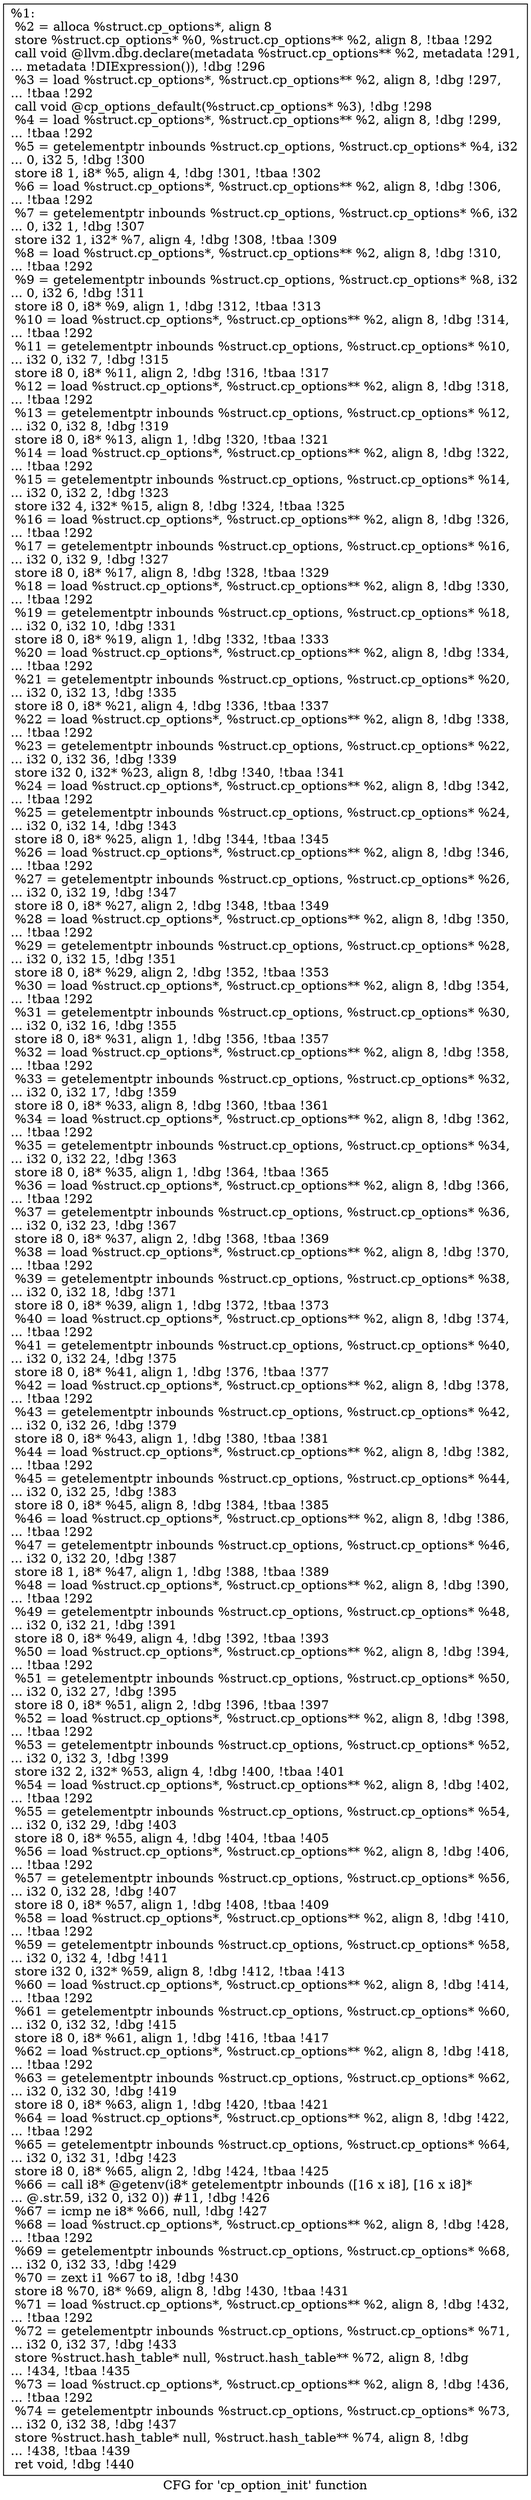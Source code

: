 digraph "CFG for 'cp_option_init' function" {
	label="CFG for 'cp_option_init' function";

	Node0x12554c0 [shape=record,label="{%1:\l  %2 = alloca %struct.cp_options*, align 8\l  store %struct.cp_options* %0, %struct.cp_options** %2, align 8, !tbaa !292\l  call void @llvm.dbg.declare(metadata %struct.cp_options** %2, metadata !291,\l... metadata !DIExpression()), !dbg !296\l  %3 = load %struct.cp_options*, %struct.cp_options** %2, align 8, !dbg !297,\l... !tbaa !292\l  call void @cp_options_default(%struct.cp_options* %3), !dbg !298\l  %4 = load %struct.cp_options*, %struct.cp_options** %2, align 8, !dbg !299,\l... !tbaa !292\l  %5 = getelementptr inbounds %struct.cp_options, %struct.cp_options* %4, i32\l... 0, i32 5, !dbg !300\l  store i8 1, i8* %5, align 4, !dbg !301, !tbaa !302\l  %6 = load %struct.cp_options*, %struct.cp_options** %2, align 8, !dbg !306,\l... !tbaa !292\l  %7 = getelementptr inbounds %struct.cp_options, %struct.cp_options* %6, i32\l... 0, i32 1, !dbg !307\l  store i32 1, i32* %7, align 4, !dbg !308, !tbaa !309\l  %8 = load %struct.cp_options*, %struct.cp_options** %2, align 8, !dbg !310,\l... !tbaa !292\l  %9 = getelementptr inbounds %struct.cp_options, %struct.cp_options* %8, i32\l... 0, i32 6, !dbg !311\l  store i8 0, i8* %9, align 1, !dbg !312, !tbaa !313\l  %10 = load %struct.cp_options*, %struct.cp_options** %2, align 8, !dbg !314,\l... !tbaa !292\l  %11 = getelementptr inbounds %struct.cp_options, %struct.cp_options* %10,\l... i32 0, i32 7, !dbg !315\l  store i8 0, i8* %11, align 2, !dbg !316, !tbaa !317\l  %12 = load %struct.cp_options*, %struct.cp_options** %2, align 8, !dbg !318,\l... !tbaa !292\l  %13 = getelementptr inbounds %struct.cp_options, %struct.cp_options* %12,\l... i32 0, i32 8, !dbg !319\l  store i8 0, i8* %13, align 1, !dbg !320, !tbaa !321\l  %14 = load %struct.cp_options*, %struct.cp_options** %2, align 8, !dbg !322,\l... !tbaa !292\l  %15 = getelementptr inbounds %struct.cp_options, %struct.cp_options* %14,\l... i32 0, i32 2, !dbg !323\l  store i32 4, i32* %15, align 8, !dbg !324, !tbaa !325\l  %16 = load %struct.cp_options*, %struct.cp_options** %2, align 8, !dbg !326,\l... !tbaa !292\l  %17 = getelementptr inbounds %struct.cp_options, %struct.cp_options* %16,\l... i32 0, i32 9, !dbg !327\l  store i8 0, i8* %17, align 8, !dbg !328, !tbaa !329\l  %18 = load %struct.cp_options*, %struct.cp_options** %2, align 8, !dbg !330,\l... !tbaa !292\l  %19 = getelementptr inbounds %struct.cp_options, %struct.cp_options* %18,\l... i32 0, i32 10, !dbg !331\l  store i8 0, i8* %19, align 1, !dbg !332, !tbaa !333\l  %20 = load %struct.cp_options*, %struct.cp_options** %2, align 8, !dbg !334,\l... !tbaa !292\l  %21 = getelementptr inbounds %struct.cp_options, %struct.cp_options* %20,\l... i32 0, i32 13, !dbg !335\l  store i8 0, i8* %21, align 4, !dbg !336, !tbaa !337\l  %22 = load %struct.cp_options*, %struct.cp_options** %2, align 8, !dbg !338,\l... !tbaa !292\l  %23 = getelementptr inbounds %struct.cp_options, %struct.cp_options* %22,\l... i32 0, i32 36, !dbg !339\l  store i32 0, i32* %23, align 8, !dbg !340, !tbaa !341\l  %24 = load %struct.cp_options*, %struct.cp_options** %2, align 8, !dbg !342,\l... !tbaa !292\l  %25 = getelementptr inbounds %struct.cp_options, %struct.cp_options* %24,\l... i32 0, i32 14, !dbg !343\l  store i8 0, i8* %25, align 1, !dbg !344, !tbaa !345\l  %26 = load %struct.cp_options*, %struct.cp_options** %2, align 8, !dbg !346,\l... !tbaa !292\l  %27 = getelementptr inbounds %struct.cp_options, %struct.cp_options* %26,\l... i32 0, i32 19, !dbg !347\l  store i8 0, i8* %27, align 2, !dbg !348, !tbaa !349\l  %28 = load %struct.cp_options*, %struct.cp_options** %2, align 8, !dbg !350,\l... !tbaa !292\l  %29 = getelementptr inbounds %struct.cp_options, %struct.cp_options* %28,\l... i32 0, i32 15, !dbg !351\l  store i8 0, i8* %29, align 2, !dbg !352, !tbaa !353\l  %30 = load %struct.cp_options*, %struct.cp_options** %2, align 8, !dbg !354,\l... !tbaa !292\l  %31 = getelementptr inbounds %struct.cp_options, %struct.cp_options* %30,\l... i32 0, i32 16, !dbg !355\l  store i8 0, i8* %31, align 1, !dbg !356, !tbaa !357\l  %32 = load %struct.cp_options*, %struct.cp_options** %2, align 8, !dbg !358,\l... !tbaa !292\l  %33 = getelementptr inbounds %struct.cp_options, %struct.cp_options* %32,\l... i32 0, i32 17, !dbg !359\l  store i8 0, i8* %33, align 8, !dbg !360, !tbaa !361\l  %34 = load %struct.cp_options*, %struct.cp_options** %2, align 8, !dbg !362,\l... !tbaa !292\l  %35 = getelementptr inbounds %struct.cp_options, %struct.cp_options* %34,\l... i32 0, i32 22, !dbg !363\l  store i8 0, i8* %35, align 1, !dbg !364, !tbaa !365\l  %36 = load %struct.cp_options*, %struct.cp_options** %2, align 8, !dbg !366,\l... !tbaa !292\l  %37 = getelementptr inbounds %struct.cp_options, %struct.cp_options* %36,\l... i32 0, i32 23, !dbg !367\l  store i8 0, i8* %37, align 2, !dbg !368, !tbaa !369\l  %38 = load %struct.cp_options*, %struct.cp_options** %2, align 8, !dbg !370,\l... !tbaa !292\l  %39 = getelementptr inbounds %struct.cp_options, %struct.cp_options* %38,\l... i32 0, i32 18, !dbg !371\l  store i8 0, i8* %39, align 1, !dbg !372, !tbaa !373\l  %40 = load %struct.cp_options*, %struct.cp_options** %2, align 8, !dbg !374,\l... !tbaa !292\l  %41 = getelementptr inbounds %struct.cp_options, %struct.cp_options* %40,\l... i32 0, i32 24, !dbg !375\l  store i8 0, i8* %41, align 1, !dbg !376, !tbaa !377\l  %42 = load %struct.cp_options*, %struct.cp_options** %2, align 8, !dbg !378,\l... !tbaa !292\l  %43 = getelementptr inbounds %struct.cp_options, %struct.cp_options* %42,\l... i32 0, i32 26, !dbg !379\l  store i8 0, i8* %43, align 1, !dbg !380, !tbaa !381\l  %44 = load %struct.cp_options*, %struct.cp_options** %2, align 8, !dbg !382,\l... !tbaa !292\l  %45 = getelementptr inbounds %struct.cp_options, %struct.cp_options* %44,\l... i32 0, i32 25, !dbg !383\l  store i8 0, i8* %45, align 8, !dbg !384, !tbaa !385\l  %46 = load %struct.cp_options*, %struct.cp_options** %2, align 8, !dbg !386,\l... !tbaa !292\l  %47 = getelementptr inbounds %struct.cp_options, %struct.cp_options* %46,\l... i32 0, i32 20, !dbg !387\l  store i8 1, i8* %47, align 1, !dbg !388, !tbaa !389\l  %48 = load %struct.cp_options*, %struct.cp_options** %2, align 8, !dbg !390,\l... !tbaa !292\l  %49 = getelementptr inbounds %struct.cp_options, %struct.cp_options* %48,\l... i32 0, i32 21, !dbg !391\l  store i8 0, i8* %49, align 4, !dbg !392, !tbaa !393\l  %50 = load %struct.cp_options*, %struct.cp_options** %2, align 8, !dbg !394,\l... !tbaa !292\l  %51 = getelementptr inbounds %struct.cp_options, %struct.cp_options* %50,\l... i32 0, i32 27, !dbg !395\l  store i8 0, i8* %51, align 2, !dbg !396, !tbaa !397\l  %52 = load %struct.cp_options*, %struct.cp_options** %2, align 8, !dbg !398,\l... !tbaa !292\l  %53 = getelementptr inbounds %struct.cp_options, %struct.cp_options* %52,\l... i32 0, i32 3, !dbg !399\l  store i32 2, i32* %53, align 4, !dbg !400, !tbaa !401\l  %54 = load %struct.cp_options*, %struct.cp_options** %2, align 8, !dbg !402,\l... !tbaa !292\l  %55 = getelementptr inbounds %struct.cp_options, %struct.cp_options* %54,\l... i32 0, i32 29, !dbg !403\l  store i8 0, i8* %55, align 4, !dbg !404, !tbaa !405\l  %56 = load %struct.cp_options*, %struct.cp_options** %2, align 8, !dbg !406,\l... !tbaa !292\l  %57 = getelementptr inbounds %struct.cp_options, %struct.cp_options* %56,\l... i32 0, i32 28, !dbg !407\l  store i8 0, i8* %57, align 1, !dbg !408, !tbaa !409\l  %58 = load %struct.cp_options*, %struct.cp_options** %2, align 8, !dbg !410,\l... !tbaa !292\l  %59 = getelementptr inbounds %struct.cp_options, %struct.cp_options* %58,\l... i32 0, i32 4, !dbg !411\l  store i32 0, i32* %59, align 8, !dbg !412, !tbaa !413\l  %60 = load %struct.cp_options*, %struct.cp_options** %2, align 8, !dbg !414,\l... !tbaa !292\l  %61 = getelementptr inbounds %struct.cp_options, %struct.cp_options* %60,\l... i32 0, i32 32, !dbg !415\l  store i8 0, i8* %61, align 1, !dbg !416, !tbaa !417\l  %62 = load %struct.cp_options*, %struct.cp_options** %2, align 8, !dbg !418,\l... !tbaa !292\l  %63 = getelementptr inbounds %struct.cp_options, %struct.cp_options* %62,\l... i32 0, i32 30, !dbg !419\l  store i8 0, i8* %63, align 1, !dbg !420, !tbaa !421\l  %64 = load %struct.cp_options*, %struct.cp_options** %2, align 8, !dbg !422,\l... !tbaa !292\l  %65 = getelementptr inbounds %struct.cp_options, %struct.cp_options* %64,\l... i32 0, i32 31, !dbg !423\l  store i8 0, i8* %65, align 2, !dbg !424, !tbaa !425\l  %66 = call i8* @getenv(i8* getelementptr inbounds ([16 x i8], [16 x i8]*\l... @.str.59, i32 0, i32 0)) #11, !dbg !426\l  %67 = icmp ne i8* %66, null, !dbg !427\l  %68 = load %struct.cp_options*, %struct.cp_options** %2, align 8, !dbg !428,\l... !tbaa !292\l  %69 = getelementptr inbounds %struct.cp_options, %struct.cp_options* %68,\l... i32 0, i32 33, !dbg !429\l  %70 = zext i1 %67 to i8, !dbg !430\l  store i8 %70, i8* %69, align 8, !dbg !430, !tbaa !431\l  %71 = load %struct.cp_options*, %struct.cp_options** %2, align 8, !dbg !432,\l... !tbaa !292\l  %72 = getelementptr inbounds %struct.cp_options, %struct.cp_options* %71,\l... i32 0, i32 37, !dbg !433\l  store %struct.hash_table* null, %struct.hash_table** %72, align 8, !dbg\l... !434, !tbaa !435\l  %73 = load %struct.cp_options*, %struct.cp_options** %2, align 8, !dbg !436,\l... !tbaa !292\l  %74 = getelementptr inbounds %struct.cp_options, %struct.cp_options* %73,\l... i32 0, i32 38, !dbg !437\l  store %struct.hash_table* null, %struct.hash_table** %74, align 8, !dbg\l... !438, !tbaa !439\l  ret void, !dbg !440\l}"];
}
